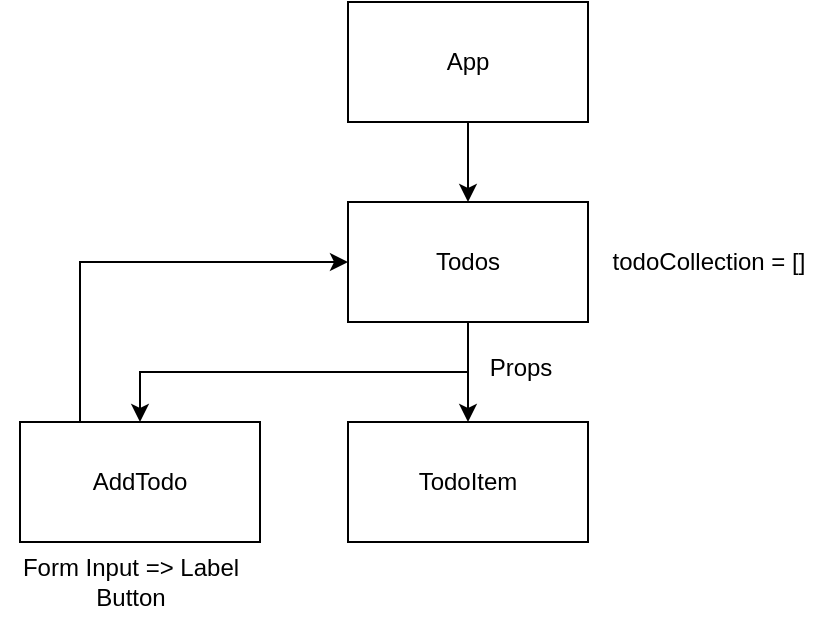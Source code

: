 <mxfile version="24.5.4" type="device">
  <diagram name="Page-1" id="Hevl-AMzsBjUc1YduDZN">
    <mxGraphModel dx="668" dy="402" grid="1" gridSize="10" guides="1" tooltips="1" connect="1" arrows="1" fold="1" page="1" pageScale="1" pageWidth="827" pageHeight="1169" math="0" shadow="0">
      <root>
        <mxCell id="0" />
        <mxCell id="1" parent="0" />
        <mxCell id="ePhVuoGyEKzJjKFXRUKT-3" value="" style="edgeStyle=orthogonalEdgeStyle;rounded=0;orthogonalLoop=1;jettySize=auto;html=1;" edge="1" parent="1" source="ePhVuoGyEKzJjKFXRUKT-1" target="ePhVuoGyEKzJjKFXRUKT-2">
          <mxGeometry relative="1" as="geometry" />
        </mxCell>
        <mxCell id="ePhVuoGyEKzJjKFXRUKT-1" value="App" style="rounded=0;whiteSpace=wrap;html=1;" vertex="1" parent="1">
          <mxGeometry x="354" y="120" width="120" height="60" as="geometry" />
        </mxCell>
        <mxCell id="ePhVuoGyEKzJjKFXRUKT-5" value="" style="edgeStyle=orthogonalEdgeStyle;rounded=0;orthogonalLoop=1;jettySize=auto;html=1;" edge="1" parent="1" source="ePhVuoGyEKzJjKFXRUKT-2" target="ePhVuoGyEKzJjKFXRUKT-4">
          <mxGeometry relative="1" as="geometry" />
        </mxCell>
        <mxCell id="ePhVuoGyEKzJjKFXRUKT-9" style="edgeStyle=orthogonalEdgeStyle;rounded=0;orthogonalLoop=1;jettySize=auto;html=1;exitX=0.5;exitY=1;exitDx=0;exitDy=0;" edge="1" parent="1" source="ePhVuoGyEKzJjKFXRUKT-2" target="ePhVuoGyEKzJjKFXRUKT-8">
          <mxGeometry relative="1" as="geometry" />
        </mxCell>
        <mxCell id="ePhVuoGyEKzJjKFXRUKT-2" value="Todos" style="whiteSpace=wrap;html=1;rounded=0;" vertex="1" parent="1">
          <mxGeometry x="354" y="220" width="120" height="60" as="geometry" />
        </mxCell>
        <mxCell id="ePhVuoGyEKzJjKFXRUKT-4" value="TodoItem" style="whiteSpace=wrap;html=1;rounded=0;" vertex="1" parent="1">
          <mxGeometry x="354" y="330" width="120" height="60" as="geometry" />
        </mxCell>
        <mxCell id="ePhVuoGyEKzJjKFXRUKT-6" value="todoCollection = []" style="text;html=1;align=center;verticalAlign=middle;resizable=0;points=[];autosize=1;strokeColor=none;fillColor=none;" vertex="1" parent="1">
          <mxGeometry x="474" y="235" width="120" height="30" as="geometry" />
        </mxCell>
        <mxCell id="ePhVuoGyEKzJjKFXRUKT-7" value="Props" style="text;html=1;align=center;verticalAlign=middle;resizable=0;points=[];autosize=1;strokeColor=none;fillColor=none;" vertex="1" parent="1">
          <mxGeometry x="415" y="288" width="50" height="30" as="geometry" />
        </mxCell>
        <mxCell id="ePhVuoGyEKzJjKFXRUKT-10" style="edgeStyle=orthogonalEdgeStyle;rounded=0;orthogonalLoop=1;jettySize=auto;html=1;exitX=0.25;exitY=0;exitDx=0;exitDy=0;entryX=0;entryY=0.5;entryDx=0;entryDy=0;" edge="1" parent="1" source="ePhVuoGyEKzJjKFXRUKT-8" target="ePhVuoGyEKzJjKFXRUKT-2">
          <mxGeometry relative="1" as="geometry" />
        </mxCell>
        <mxCell id="ePhVuoGyEKzJjKFXRUKT-8" value="AddTodo" style="rounded=0;whiteSpace=wrap;html=1;" vertex="1" parent="1">
          <mxGeometry x="190" y="330" width="120" height="60" as="geometry" />
        </mxCell>
        <mxCell id="ePhVuoGyEKzJjKFXRUKT-11" value="Form Input =&amp;gt; Label&lt;div&gt;Button&lt;/div&gt;" style="text;html=1;align=center;verticalAlign=middle;resizable=0;points=[];autosize=1;strokeColor=none;fillColor=none;" vertex="1" parent="1">
          <mxGeometry x="180" y="390" width="130" height="40" as="geometry" />
        </mxCell>
      </root>
    </mxGraphModel>
  </diagram>
</mxfile>
